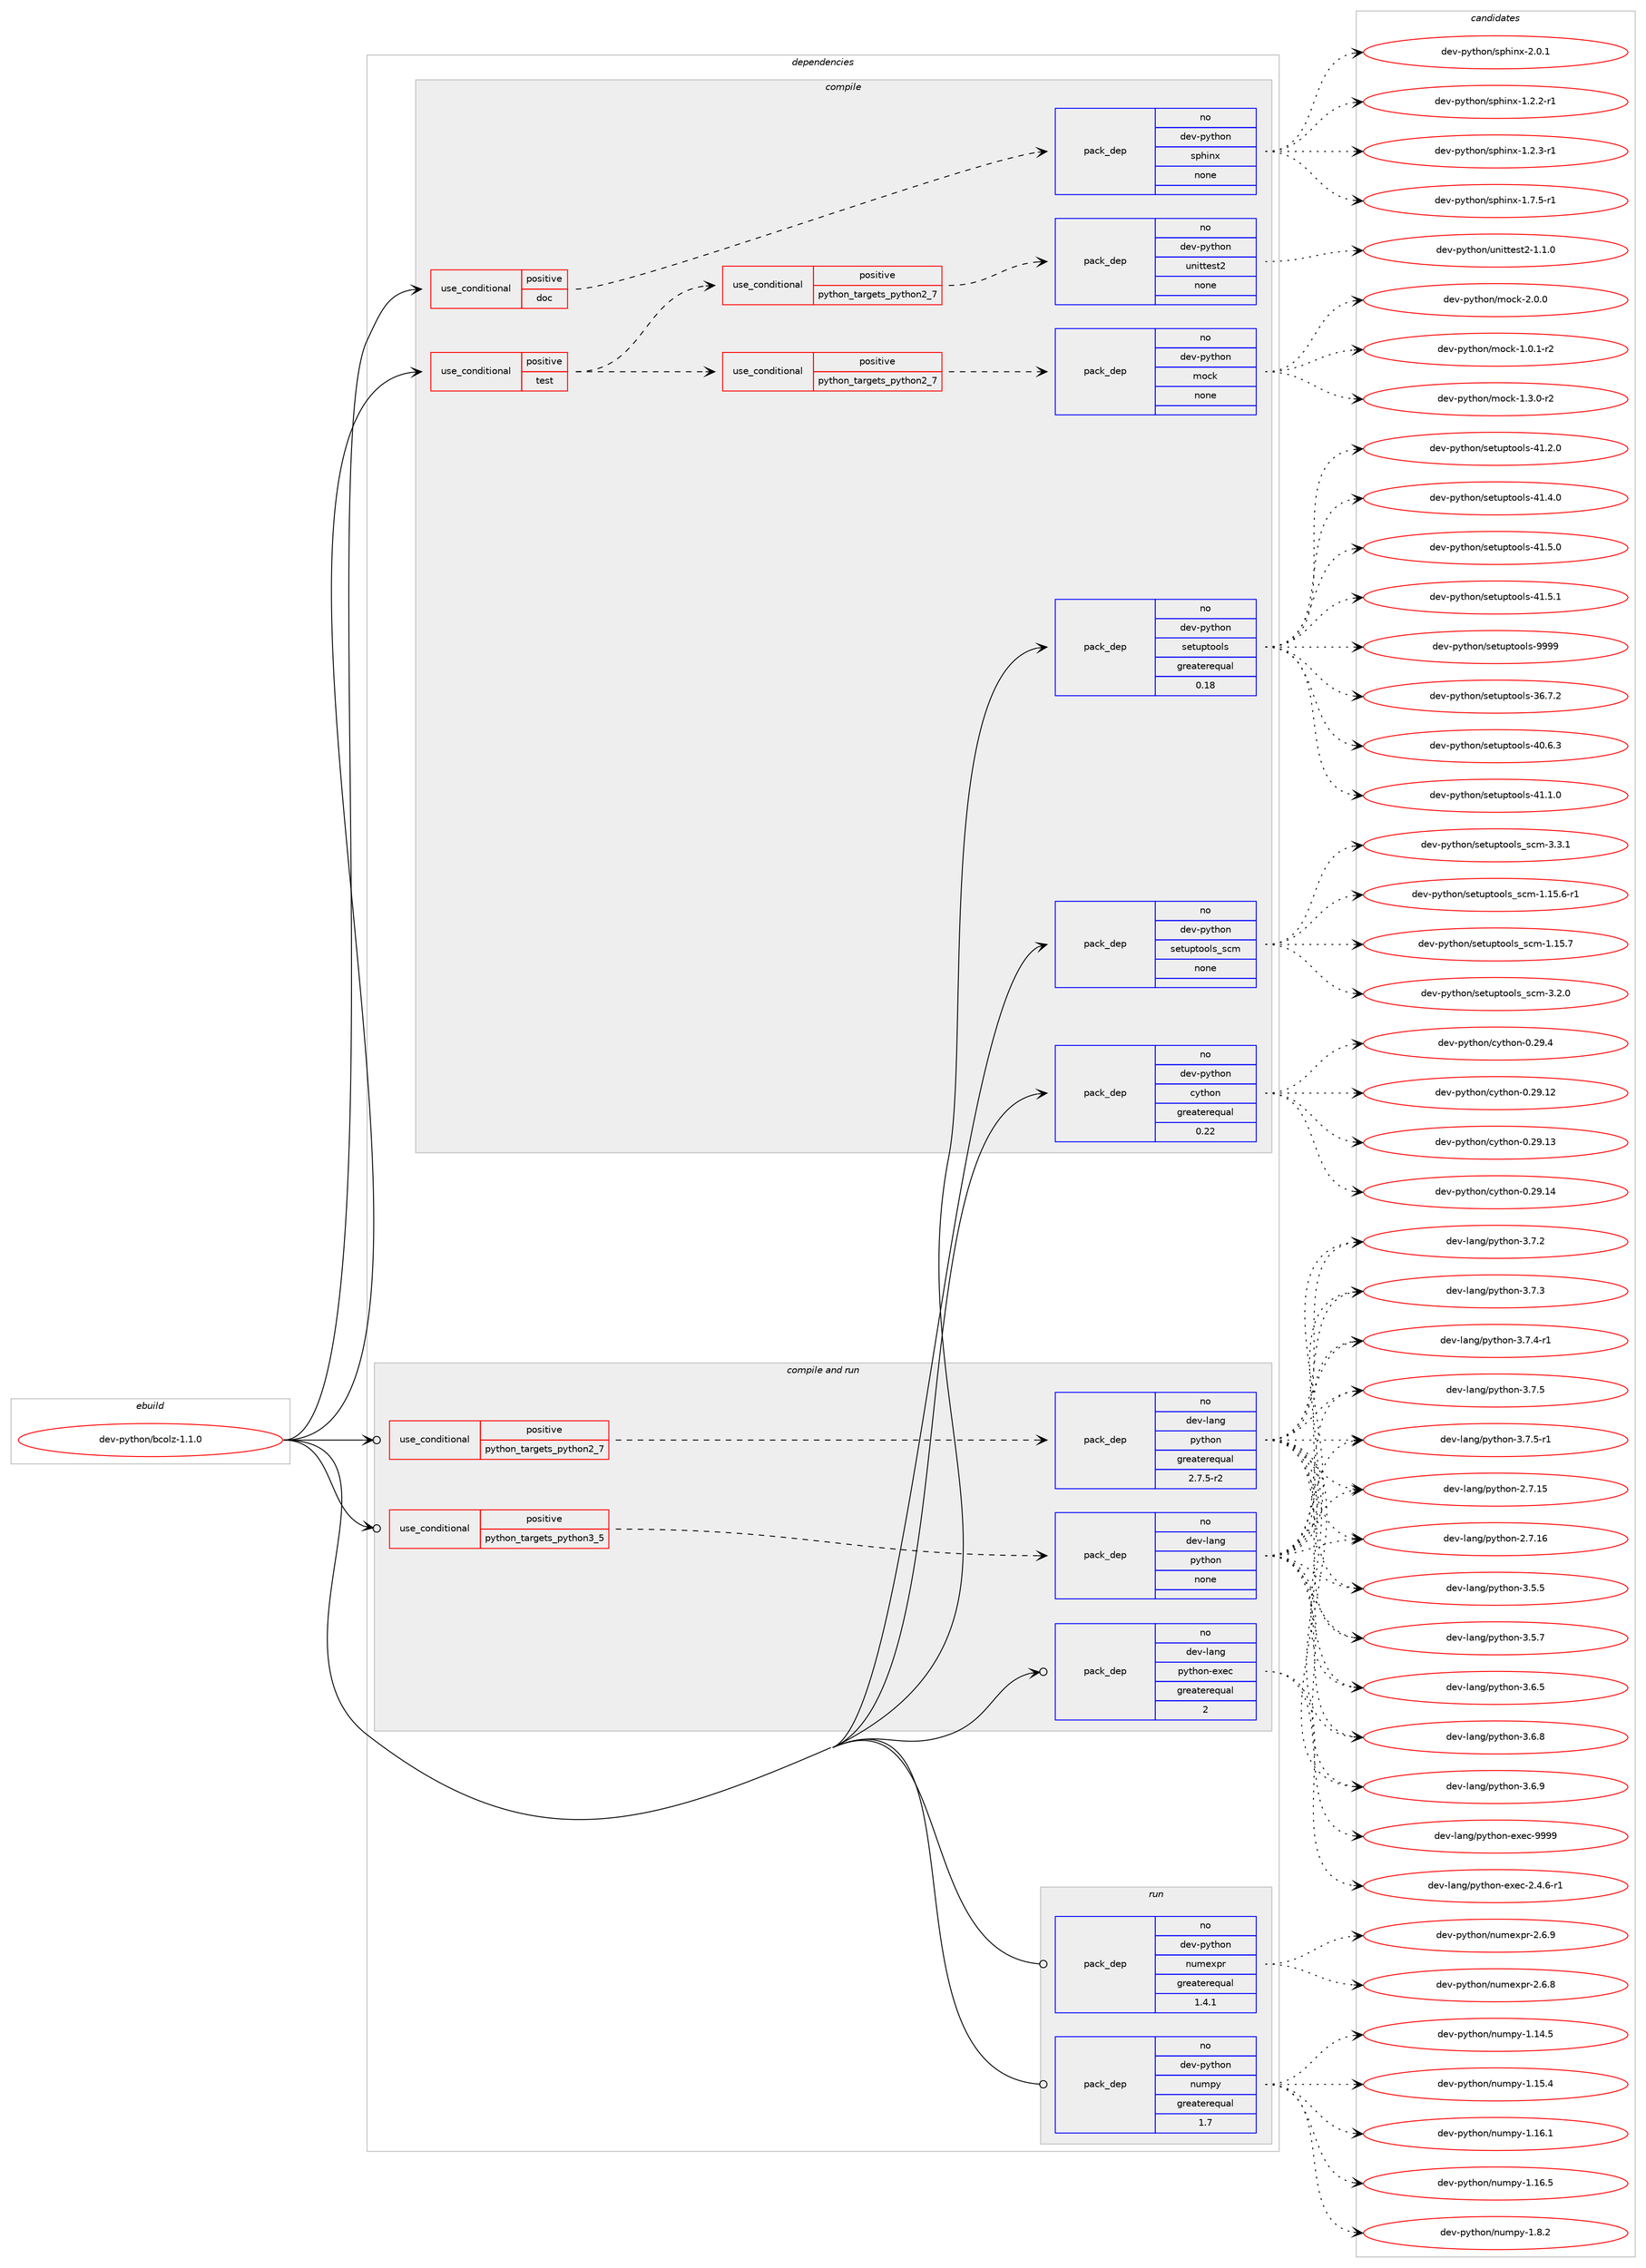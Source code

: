 digraph prolog {

# *************
# Graph options
# *************

newrank=true;
concentrate=true;
compound=true;
graph [rankdir=LR,fontname=Helvetica,fontsize=10,ranksep=1.5];#, ranksep=2.5, nodesep=0.2];
edge  [arrowhead=vee];
node  [fontname=Helvetica,fontsize=10];

# **********
# The ebuild
# **********

subgraph cluster_leftcol {
color=gray;
rank=same;
label=<<i>ebuild</i>>;
id [label="dev-python/bcolz-1.1.0", color=red, width=4, href="../dev-python/bcolz-1.1.0.svg"];
}

# ****************
# The dependencies
# ****************

subgraph cluster_midcol {
color=gray;
label=<<i>dependencies</i>>;
subgraph cluster_compile {
fillcolor="#eeeeee";
style=filled;
label=<<i>compile</i>>;
subgraph cond136758 {
dependency596384 [label=<<TABLE BORDER="0" CELLBORDER="1" CELLSPACING="0" CELLPADDING="4"><TR><TD ROWSPAN="3" CELLPADDING="10">use_conditional</TD></TR><TR><TD>positive</TD></TR><TR><TD>doc</TD></TR></TABLE>>, shape=none, color=red];
subgraph pack447852 {
dependency596385 [label=<<TABLE BORDER="0" CELLBORDER="1" CELLSPACING="0" CELLPADDING="4" WIDTH="220"><TR><TD ROWSPAN="6" CELLPADDING="30">pack_dep</TD></TR><TR><TD WIDTH="110">no</TD></TR><TR><TD>dev-python</TD></TR><TR><TD>sphinx</TD></TR><TR><TD>none</TD></TR><TR><TD></TD></TR></TABLE>>, shape=none, color=blue];
}
dependency596384:e -> dependency596385:w [weight=20,style="dashed",arrowhead="vee"];
}
id:e -> dependency596384:w [weight=20,style="solid",arrowhead="vee"];
subgraph cond136759 {
dependency596386 [label=<<TABLE BORDER="0" CELLBORDER="1" CELLSPACING="0" CELLPADDING="4"><TR><TD ROWSPAN="3" CELLPADDING="10">use_conditional</TD></TR><TR><TD>positive</TD></TR><TR><TD>test</TD></TR></TABLE>>, shape=none, color=red];
subgraph cond136760 {
dependency596387 [label=<<TABLE BORDER="0" CELLBORDER="1" CELLSPACING="0" CELLPADDING="4"><TR><TD ROWSPAN="3" CELLPADDING="10">use_conditional</TD></TR><TR><TD>positive</TD></TR><TR><TD>python_targets_python2_7</TD></TR></TABLE>>, shape=none, color=red];
subgraph pack447853 {
dependency596388 [label=<<TABLE BORDER="0" CELLBORDER="1" CELLSPACING="0" CELLPADDING="4" WIDTH="220"><TR><TD ROWSPAN="6" CELLPADDING="30">pack_dep</TD></TR><TR><TD WIDTH="110">no</TD></TR><TR><TD>dev-python</TD></TR><TR><TD>mock</TD></TR><TR><TD>none</TD></TR><TR><TD></TD></TR></TABLE>>, shape=none, color=blue];
}
dependency596387:e -> dependency596388:w [weight=20,style="dashed",arrowhead="vee"];
}
dependency596386:e -> dependency596387:w [weight=20,style="dashed",arrowhead="vee"];
subgraph cond136761 {
dependency596389 [label=<<TABLE BORDER="0" CELLBORDER="1" CELLSPACING="0" CELLPADDING="4"><TR><TD ROWSPAN="3" CELLPADDING="10">use_conditional</TD></TR><TR><TD>positive</TD></TR><TR><TD>python_targets_python2_7</TD></TR></TABLE>>, shape=none, color=red];
subgraph pack447854 {
dependency596390 [label=<<TABLE BORDER="0" CELLBORDER="1" CELLSPACING="0" CELLPADDING="4" WIDTH="220"><TR><TD ROWSPAN="6" CELLPADDING="30">pack_dep</TD></TR><TR><TD WIDTH="110">no</TD></TR><TR><TD>dev-python</TD></TR><TR><TD>unittest2</TD></TR><TR><TD>none</TD></TR><TR><TD></TD></TR></TABLE>>, shape=none, color=blue];
}
dependency596389:e -> dependency596390:w [weight=20,style="dashed",arrowhead="vee"];
}
dependency596386:e -> dependency596389:w [weight=20,style="dashed",arrowhead="vee"];
}
id:e -> dependency596386:w [weight=20,style="solid",arrowhead="vee"];
subgraph pack447855 {
dependency596391 [label=<<TABLE BORDER="0" CELLBORDER="1" CELLSPACING="0" CELLPADDING="4" WIDTH="220"><TR><TD ROWSPAN="6" CELLPADDING="30">pack_dep</TD></TR><TR><TD WIDTH="110">no</TD></TR><TR><TD>dev-python</TD></TR><TR><TD>cython</TD></TR><TR><TD>greaterequal</TD></TR><TR><TD>0.22</TD></TR></TABLE>>, shape=none, color=blue];
}
id:e -> dependency596391:w [weight=20,style="solid",arrowhead="vee"];
subgraph pack447856 {
dependency596392 [label=<<TABLE BORDER="0" CELLBORDER="1" CELLSPACING="0" CELLPADDING="4" WIDTH="220"><TR><TD ROWSPAN="6" CELLPADDING="30">pack_dep</TD></TR><TR><TD WIDTH="110">no</TD></TR><TR><TD>dev-python</TD></TR><TR><TD>setuptools</TD></TR><TR><TD>greaterequal</TD></TR><TR><TD>0.18</TD></TR></TABLE>>, shape=none, color=blue];
}
id:e -> dependency596392:w [weight=20,style="solid",arrowhead="vee"];
subgraph pack447857 {
dependency596393 [label=<<TABLE BORDER="0" CELLBORDER="1" CELLSPACING="0" CELLPADDING="4" WIDTH="220"><TR><TD ROWSPAN="6" CELLPADDING="30">pack_dep</TD></TR><TR><TD WIDTH="110">no</TD></TR><TR><TD>dev-python</TD></TR><TR><TD>setuptools_scm</TD></TR><TR><TD>none</TD></TR><TR><TD></TD></TR></TABLE>>, shape=none, color=blue];
}
id:e -> dependency596393:w [weight=20,style="solid",arrowhead="vee"];
}
subgraph cluster_compileandrun {
fillcolor="#eeeeee";
style=filled;
label=<<i>compile and run</i>>;
subgraph cond136762 {
dependency596394 [label=<<TABLE BORDER="0" CELLBORDER="1" CELLSPACING="0" CELLPADDING="4"><TR><TD ROWSPAN="3" CELLPADDING="10">use_conditional</TD></TR><TR><TD>positive</TD></TR><TR><TD>python_targets_python2_7</TD></TR></TABLE>>, shape=none, color=red];
subgraph pack447858 {
dependency596395 [label=<<TABLE BORDER="0" CELLBORDER="1" CELLSPACING="0" CELLPADDING="4" WIDTH="220"><TR><TD ROWSPAN="6" CELLPADDING="30">pack_dep</TD></TR><TR><TD WIDTH="110">no</TD></TR><TR><TD>dev-lang</TD></TR><TR><TD>python</TD></TR><TR><TD>greaterequal</TD></TR><TR><TD>2.7.5-r2</TD></TR></TABLE>>, shape=none, color=blue];
}
dependency596394:e -> dependency596395:w [weight=20,style="dashed",arrowhead="vee"];
}
id:e -> dependency596394:w [weight=20,style="solid",arrowhead="odotvee"];
subgraph cond136763 {
dependency596396 [label=<<TABLE BORDER="0" CELLBORDER="1" CELLSPACING="0" CELLPADDING="4"><TR><TD ROWSPAN="3" CELLPADDING="10">use_conditional</TD></TR><TR><TD>positive</TD></TR><TR><TD>python_targets_python3_5</TD></TR></TABLE>>, shape=none, color=red];
subgraph pack447859 {
dependency596397 [label=<<TABLE BORDER="0" CELLBORDER="1" CELLSPACING="0" CELLPADDING="4" WIDTH="220"><TR><TD ROWSPAN="6" CELLPADDING="30">pack_dep</TD></TR><TR><TD WIDTH="110">no</TD></TR><TR><TD>dev-lang</TD></TR><TR><TD>python</TD></TR><TR><TD>none</TD></TR><TR><TD></TD></TR></TABLE>>, shape=none, color=blue];
}
dependency596396:e -> dependency596397:w [weight=20,style="dashed",arrowhead="vee"];
}
id:e -> dependency596396:w [weight=20,style="solid",arrowhead="odotvee"];
subgraph pack447860 {
dependency596398 [label=<<TABLE BORDER="0" CELLBORDER="1" CELLSPACING="0" CELLPADDING="4" WIDTH="220"><TR><TD ROWSPAN="6" CELLPADDING="30">pack_dep</TD></TR><TR><TD WIDTH="110">no</TD></TR><TR><TD>dev-lang</TD></TR><TR><TD>python-exec</TD></TR><TR><TD>greaterequal</TD></TR><TR><TD>2</TD></TR></TABLE>>, shape=none, color=blue];
}
id:e -> dependency596398:w [weight=20,style="solid",arrowhead="odotvee"];
}
subgraph cluster_run {
fillcolor="#eeeeee";
style=filled;
label=<<i>run</i>>;
subgraph pack447861 {
dependency596399 [label=<<TABLE BORDER="0" CELLBORDER="1" CELLSPACING="0" CELLPADDING="4" WIDTH="220"><TR><TD ROWSPAN="6" CELLPADDING="30">pack_dep</TD></TR><TR><TD WIDTH="110">no</TD></TR><TR><TD>dev-python</TD></TR><TR><TD>numexpr</TD></TR><TR><TD>greaterequal</TD></TR><TR><TD>1.4.1</TD></TR></TABLE>>, shape=none, color=blue];
}
id:e -> dependency596399:w [weight=20,style="solid",arrowhead="odot"];
subgraph pack447862 {
dependency596400 [label=<<TABLE BORDER="0" CELLBORDER="1" CELLSPACING="0" CELLPADDING="4" WIDTH="220"><TR><TD ROWSPAN="6" CELLPADDING="30">pack_dep</TD></TR><TR><TD WIDTH="110">no</TD></TR><TR><TD>dev-python</TD></TR><TR><TD>numpy</TD></TR><TR><TD>greaterequal</TD></TR><TR><TD>1.7</TD></TR></TABLE>>, shape=none, color=blue];
}
id:e -> dependency596400:w [weight=20,style="solid",arrowhead="odot"];
}
}

# **************
# The candidates
# **************

subgraph cluster_choices {
rank=same;
color=gray;
label=<<i>candidates</i>>;

subgraph choice447852 {
color=black;
nodesep=1;
choice10010111845112121116104111110471151121041051101204549465046504511449 [label="dev-python/sphinx-1.2.2-r1", color=red, width=4,href="../dev-python/sphinx-1.2.2-r1.svg"];
choice10010111845112121116104111110471151121041051101204549465046514511449 [label="dev-python/sphinx-1.2.3-r1", color=red, width=4,href="../dev-python/sphinx-1.2.3-r1.svg"];
choice10010111845112121116104111110471151121041051101204549465546534511449 [label="dev-python/sphinx-1.7.5-r1", color=red, width=4,href="../dev-python/sphinx-1.7.5-r1.svg"];
choice1001011184511212111610411111047115112104105110120455046484649 [label="dev-python/sphinx-2.0.1", color=red, width=4,href="../dev-python/sphinx-2.0.1.svg"];
dependency596385:e -> choice10010111845112121116104111110471151121041051101204549465046504511449:w [style=dotted,weight="100"];
dependency596385:e -> choice10010111845112121116104111110471151121041051101204549465046514511449:w [style=dotted,weight="100"];
dependency596385:e -> choice10010111845112121116104111110471151121041051101204549465546534511449:w [style=dotted,weight="100"];
dependency596385:e -> choice1001011184511212111610411111047115112104105110120455046484649:w [style=dotted,weight="100"];
}
subgraph choice447853 {
color=black;
nodesep=1;
choice1001011184511212111610411111047109111991074549464846494511450 [label="dev-python/mock-1.0.1-r2", color=red, width=4,href="../dev-python/mock-1.0.1-r2.svg"];
choice1001011184511212111610411111047109111991074549465146484511450 [label="dev-python/mock-1.3.0-r2", color=red, width=4,href="../dev-python/mock-1.3.0-r2.svg"];
choice100101118451121211161041111104710911199107455046484648 [label="dev-python/mock-2.0.0", color=red, width=4,href="../dev-python/mock-2.0.0.svg"];
dependency596388:e -> choice1001011184511212111610411111047109111991074549464846494511450:w [style=dotted,weight="100"];
dependency596388:e -> choice1001011184511212111610411111047109111991074549465146484511450:w [style=dotted,weight="100"];
dependency596388:e -> choice100101118451121211161041111104710911199107455046484648:w [style=dotted,weight="100"];
}
subgraph choice447854 {
color=black;
nodesep=1;
choice100101118451121211161041111104711711010511611610111511650454946494648 [label="dev-python/unittest2-1.1.0", color=red, width=4,href="../dev-python/unittest2-1.1.0.svg"];
dependency596390:e -> choice100101118451121211161041111104711711010511611610111511650454946494648:w [style=dotted,weight="100"];
}
subgraph choice447855 {
color=black;
nodesep=1;
choice1001011184511212111610411111047991211161041111104548465057464950 [label="dev-python/cython-0.29.12", color=red, width=4,href="../dev-python/cython-0.29.12.svg"];
choice1001011184511212111610411111047991211161041111104548465057464951 [label="dev-python/cython-0.29.13", color=red, width=4,href="../dev-python/cython-0.29.13.svg"];
choice1001011184511212111610411111047991211161041111104548465057464952 [label="dev-python/cython-0.29.14", color=red, width=4,href="../dev-python/cython-0.29.14.svg"];
choice10010111845112121116104111110479912111610411111045484650574652 [label="dev-python/cython-0.29.4", color=red, width=4,href="../dev-python/cython-0.29.4.svg"];
dependency596391:e -> choice1001011184511212111610411111047991211161041111104548465057464950:w [style=dotted,weight="100"];
dependency596391:e -> choice1001011184511212111610411111047991211161041111104548465057464951:w [style=dotted,weight="100"];
dependency596391:e -> choice1001011184511212111610411111047991211161041111104548465057464952:w [style=dotted,weight="100"];
dependency596391:e -> choice10010111845112121116104111110479912111610411111045484650574652:w [style=dotted,weight="100"];
}
subgraph choice447856 {
color=black;
nodesep=1;
choice100101118451121211161041111104711510111611711211611111110811545515446554650 [label="dev-python/setuptools-36.7.2", color=red, width=4,href="../dev-python/setuptools-36.7.2.svg"];
choice100101118451121211161041111104711510111611711211611111110811545524846544651 [label="dev-python/setuptools-40.6.3", color=red, width=4,href="../dev-python/setuptools-40.6.3.svg"];
choice100101118451121211161041111104711510111611711211611111110811545524946494648 [label="dev-python/setuptools-41.1.0", color=red, width=4,href="../dev-python/setuptools-41.1.0.svg"];
choice100101118451121211161041111104711510111611711211611111110811545524946504648 [label="dev-python/setuptools-41.2.0", color=red, width=4,href="../dev-python/setuptools-41.2.0.svg"];
choice100101118451121211161041111104711510111611711211611111110811545524946524648 [label="dev-python/setuptools-41.4.0", color=red, width=4,href="../dev-python/setuptools-41.4.0.svg"];
choice100101118451121211161041111104711510111611711211611111110811545524946534648 [label="dev-python/setuptools-41.5.0", color=red, width=4,href="../dev-python/setuptools-41.5.0.svg"];
choice100101118451121211161041111104711510111611711211611111110811545524946534649 [label="dev-python/setuptools-41.5.1", color=red, width=4,href="../dev-python/setuptools-41.5.1.svg"];
choice10010111845112121116104111110471151011161171121161111111081154557575757 [label="dev-python/setuptools-9999", color=red, width=4,href="../dev-python/setuptools-9999.svg"];
dependency596392:e -> choice100101118451121211161041111104711510111611711211611111110811545515446554650:w [style=dotted,weight="100"];
dependency596392:e -> choice100101118451121211161041111104711510111611711211611111110811545524846544651:w [style=dotted,weight="100"];
dependency596392:e -> choice100101118451121211161041111104711510111611711211611111110811545524946494648:w [style=dotted,weight="100"];
dependency596392:e -> choice100101118451121211161041111104711510111611711211611111110811545524946504648:w [style=dotted,weight="100"];
dependency596392:e -> choice100101118451121211161041111104711510111611711211611111110811545524946524648:w [style=dotted,weight="100"];
dependency596392:e -> choice100101118451121211161041111104711510111611711211611111110811545524946534648:w [style=dotted,weight="100"];
dependency596392:e -> choice100101118451121211161041111104711510111611711211611111110811545524946534649:w [style=dotted,weight="100"];
dependency596392:e -> choice10010111845112121116104111110471151011161171121161111111081154557575757:w [style=dotted,weight="100"];
}
subgraph choice447857 {
color=black;
nodesep=1;
choice10010111845112121116104111110471151011161171121161111111081159511599109454946495346544511449 [label="dev-python/setuptools_scm-1.15.6-r1", color=red, width=4,href="../dev-python/setuptools_scm-1.15.6-r1.svg"];
choice1001011184511212111610411111047115101116117112116111111108115951159910945494649534655 [label="dev-python/setuptools_scm-1.15.7", color=red, width=4,href="../dev-python/setuptools_scm-1.15.7.svg"];
choice10010111845112121116104111110471151011161171121161111111081159511599109455146504648 [label="dev-python/setuptools_scm-3.2.0", color=red, width=4,href="../dev-python/setuptools_scm-3.2.0.svg"];
choice10010111845112121116104111110471151011161171121161111111081159511599109455146514649 [label="dev-python/setuptools_scm-3.3.1", color=red, width=4,href="../dev-python/setuptools_scm-3.3.1.svg"];
dependency596393:e -> choice10010111845112121116104111110471151011161171121161111111081159511599109454946495346544511449:w [style=dotted,weight="100"];
dependency596393:e -> choice1001011184511212111610411111047115101116117112116111111108115951159910945494649534655:w [style=dotted,weight="100"];
dependency596393:e -> choice10010111845112121116104111110471151011161171121161111111081159511599109455146504648:w [style=dotted,weight="100"];
dependency596393:e -> choice10010111845112121116104111110471151011161171121161111111081159511599109455146514649:w [style=dotted,weight="100"];
}
subgraph choice447858 {
color=black;
nodesep=1;
choice10010111845108971101034711212111610411111045504655464953 [label="dev-lang/python-2.7.15", color=red, width=4,href="../dev-lang/python-2.7.15.svg"];
choice10010111845108971101034711212111610411111045504655464954 [label="dev-lang/python-2.7.16", color=red, width=4,href="../dev-lang/python-2.7.16.svg"];
choice100101118451089711010347112121116104111110455146534653 [label="dev-lang/python-3.5.5", color=red, width=4,href="../dev-lang/python-3.5.5.svg"];
choice100101118451089711010347112121116104111110455146534655 [label="dev-lang/python-3.5.7", color=red, width=4,href="../dev-lang/python-3.5.7.svg"];
choice100101118451089711010347112121116104111110455146544653 [label="dev-lang/python-3.6.5", color=red, width=4,href="../dev-lang/python-3.6.5.svg"];
choice100101118451089711010347112121116104111110455146544656 [label="dev-lang/python-3.6.8", color=red, width=4,href="../dev-lang/python-3.6.8.svg"];
choice100101118451089711010347112121116104111110455146544657 [label="dev-lang/python-3.6.9", color=red, width=4,href="../dev-lang/python-3.6.9.svg"];
choice100101118451089711010347112121116104111110455146554650 [label="dev-lang/python-3.7.2", color=red, width=4,href="../dev-lang/python-3.7.2.svg"];
choice100101118451089711010347112121116104111110455146554651 [label="dev-lang/python-3.7.3", color=red, width=4,href="../dev-lang/python-3.7.3.svg"];
choice1001011184510897110103471121211161041111104551465546524511449 [label="dev-lang/python-3.7.4-r1", color=red, width=4,href="../dev-lang/python-3.7.4-r1.svg"];
choice100101118451089711010347112121116104111110455146554653 [label="dev-lang/python-3.7.5", color=red, width=4,href="../dev-lang/python-3.7.5.svg"];
choice1001011184510897110103471121211161041111104551465546534511449 [label="dev-lang/python-3.7.5-r1", color=red, width=4,href="../dev-lang/python-3.7.5-r1.svg"];
dependency596395:e -> choice10010111845108971101034711212111610411111045504655464953:w [style=dotted,weight="100"];
dependency596395:e -> choice10010111845108971101034711212111610411111045504655464954:w [style=dotted,weight="100"];
dependency596395:e -> choice100101118451089711010347112121116104111110455146534653:w [style=dotted,weight="100"];
dependency596395:e -> choice100101118451089711010347112121116104111110455146534655:w [style=dotted,weight="100"];
dependency596395:e -> choice100101118451089711010347112121116104111110455146544653:w [style=dotted,weight="100"];
dependency596395:e -> choice100101118451089711010347112121116104111110455146544656:w [style=dotted,weight="100"];
dependency596395:e -> choice100101118451089711010347112121116104111110455146544657:w [style=dotted,weight="100"];
dependency596395:e -> choice100101118451089711010347112121116104111110455146554650:w [style=dotted,weight="100"];
dependency596395:e -> choice100101118451089711010347112121116104111110455146554651:w [style=dotted,weight="100"];
dependency596395:e -> choice1001011184510897110103471121211161041111104551465546524511449:w [style=dotted,weight="100"];
dependency596395:e -> choice100101118451089711010347112121116104111110455146554653:w [style=dotted,weight="100"];
dependency596395:e -> choice1001011184510897110103471121211161041111104551465546534511449:w [style=dotted,weight="100"];
}
subgraph choice447859 {
color=black;
nodesep=1;
choice10010111845108971101034711212111610411111045504655464953 [label="dev-lang/python-2.7.15", color=red, width=4,href="../dev-lang/python-2.7.15.svg"];
choice10010111845108971101034711212111610411111045504655464954 [label="dev-lang/python-2.7.16", color=red, width=4,href="../dev-lang/python-2.7.16.svg"];
choice100101118451089711010347112121116104111110455146534653 [label="dev-lang/python-3.5.5", color=red, width=4,href="../dev-lang/python-3.5.5.svg"];
choice100101118451089711010347112121116104111110455146534655 [label="dev-lang/python-3.5.7", color=red, width=4,href="../dev-lang/python-3.5.7.svg"];
choice100101118451089711010347112121116104111110455146544653 [label="dev-lang/python-3.6.5", color=red, width=4,href="../dev-lang/python-3.6.5.svg"];
choice100101118451089711010347112121116104111110455146544656 [label="dev-lang/python-3.6.8", color=red, width=4,href="../dev-lang/python-3.6.8.svg"];
choice100101118451089711010347112121116104111110455146544657 [label="dev-lang/python-3.6.9", color=red, width=4,href="../dev-lang/python-3.6.9.svg"];
choice100101118451089711010347112121116104111110455146554650 [label="dev-lang/python-3.7.2", color=red, width=4,href="../dev-lang/python-3.7.2.svg"];
choice100101118451089711010347112121116104111110455146554651 [label="dev-lang/python-3.7.3", color=red, width=4,href="../dev-lang/python-3.7.3.svg"];
choice1001011184510897110103471121211161041111104551465546524511449 [label="dev-lang/python-3.7.4-r1", color=red, width=4,href="../dev-lang/python-3.7.4-r1.svg"];
choice100101118451089711010347112121116104111110455146554653 [label="dev-lang/python-3.7.5", color=red, width=4,href="../dev-lang/python-3.7.5.svg"];
choice1001011184510897110103471121211161041111104551465546534511449 [label="dev-lang/python-3.7.5-r1", color=red, width=4,href="../dev-lang/python-3.7.5-r1.svg"];
dependency596397:e -> choice10010111845108971101034711212111610411111045504655464953:w [style=dotted,weight="100"];
dependency596397:e -> choice10010111845108971101034711212111610411111045504655464954:w [style=dotted,weight="100"];
dependency596397:e -> choice100101118451089711010347112121116104111110455146534653:w [style=dotted,weight="100"];
dependency596397:e -> choice100101118451089711010347112121116104111110455146534655:w [style=dotted,weight="100"];
dependency596397:e -> choice100101118451089711010347112121116104111110455146544653:w [style=dotted,weight="100"];
dependency596397:e -> choice100101118451089711010347112121116104111110455146544656:w [style=dotted,weight="100"];
dependency596397:e -> choice100101118451089711010347112121116104111110455146544657:w [style=dotted,weight="100"];
dependency596397:e -> choice100101118451089711010347112121116104111110455146554650:w [style=dotted,weight="100"];
dependency596397:e -> choice100101118451089711010347112121116104111110455146554651:w [style=dotted,weight="100"];
dependency596397:e -> choice1001011184510897110103471121211161041111104551465546524511449:w [style=dotted,weight="100"];
dependency596397:e -> choice100101118451089711010347112121116104111110455146554653:w [style=dotted,weight="100"];
dependency596397:e -> choice1001011184510897110103471121211161041111104551465546534511449:w [style=dotted,weight="100"];
}
subgraph choice447860 {
color=black;
nodesep=1;
choice10010111845108971101034711212111610411111045101120101994550465246544511449 [label="dev-lang/python-exec-2.4.6-r1", color=red, width=4,href="../dev-lang/python-exec-2.4.6-r1.svg"];
choice10010111845108971101034711212111610411111045101120101994557575757 [label="dev-lang/python-exec-9999", color=red, width=4,href="../dev-lang/python-exec-9999.svg"];
dependency596398:e -> choice10010111845108971101034711212111610411111045101120101994550465246544511449:w [style=dotted,weight="100"];
dependency596398:e -> choice10010111845108971101034711212111610411111045101120101994557575757:w [style=dotted,weight="100"];
}
subgraph choice447861 {
color=black;
nodesep=1;
choice1001011184511212111610411111047110117109101120112114455046544656 [label="dev-python/numexpr-2.6.8", color=red, width=4,href="../dev-python/numexpr-2.6.8.svg"];
choice1001011184511212111610411111047110117109101120112114455046544657 [label="dev-python/numexpr-2.6.9", color=red, width=4,href="../dev-python/numexpr-2.6.9.svg"];
dependency596399:e -> choice1001011184511212111610411111047110117109101120112114455046544656:w [style=dotted,weight="100"];
dependency596399:e -> choice1001011184511212111610411111047110117109101120112114455046544657:w [style=dotted,weight="100"];
}
subgraph choice447862 {
color=black;
nodesep=1;
choice100101118451121211161041111104711011710911212145494649524653 [label="dev-python/numpy-1.14.5", color=red, width=4,href="../dev-python/numpy-1.14.5.svg"];
choice100101118451121211161041111104711011710911212145494649534652 [label="dev-python/numpy-1.15.4", color=red, width=4,href="../dev-python/numpy-1.15.4.svg"];
choice100101118451121211161041111104711011710911212145494649544649 [label="dev-python/numpy-1.16.1", color=red, width=4,href="../dev-python/numpy-1.16.1.svg"];
choice100101118451121211161041111104711011710911212145494649544653 [label="dev-python/numpy-1.16.5", color=red, width=4,href="../dev-python/numpy-1.16.5.svg"];
choice1001011184511212111610411111047110117109112121454946564650 [label="dev-python/numpy-1.8.2", color=red, width=4,href="../dev-python/numpy-1.8.2.svg"];
dependency596400:e -> choice100101118451121211161041111104711011710911212145494649524653:w [style=dotted,weight="100"];
dependency596400:e -> choice100101118451121211161041111104711011710911212145494649534652:w [style=dotted,weight="100"];
dependency596400:e -> choice100101118451121211161041111104711011710911212145494649544649:w [style=dotted,weight="100"];
dependency596400:e -> choice100101118451121211161041111104711011710911212145494649544653:w [style=dotted,weight="100"];
dependency596400:e -> choice1001011184511212111610411111047110117109112121454946564650:w [style=dotted,weight="100"];
}
}

}
